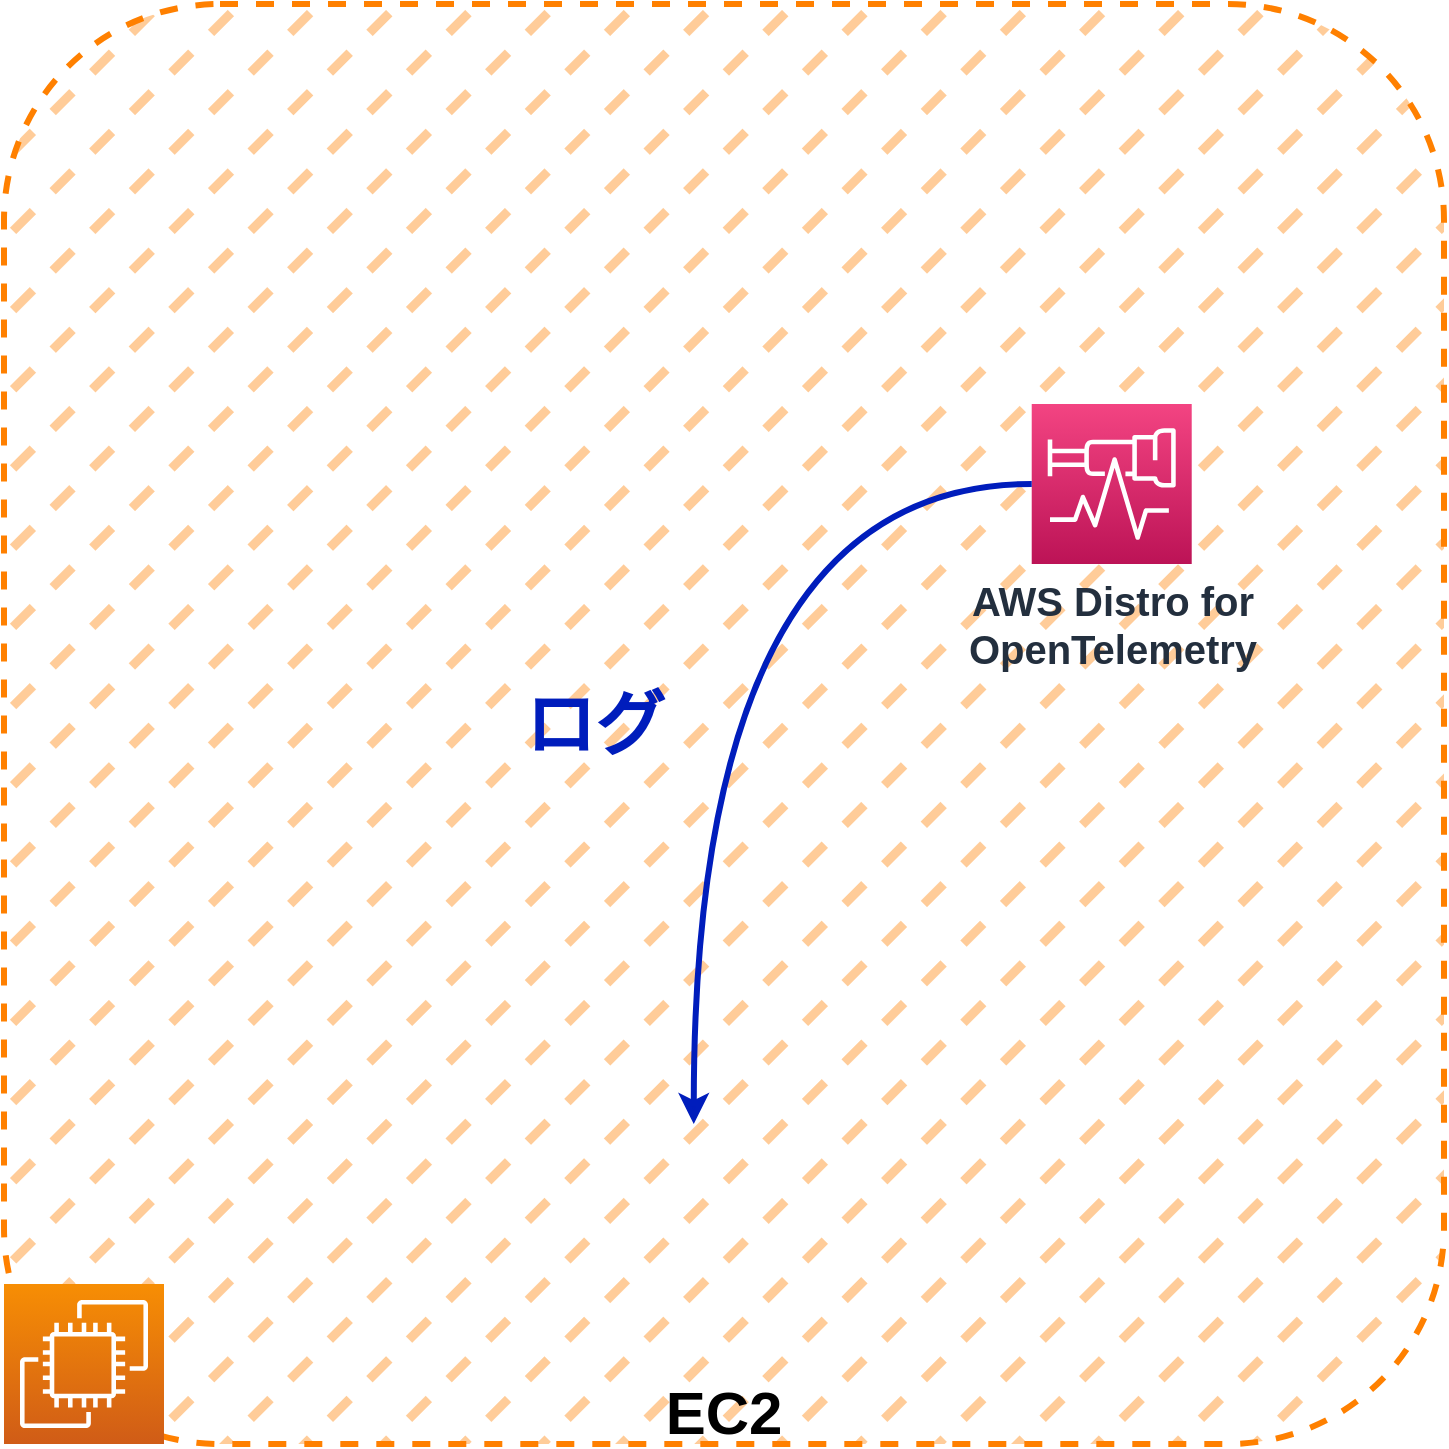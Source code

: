 <mxfile version="20.3.0" type="device"><diagram id="Ht1M8jgEwFfnCIfOTk4-" name="Page-1"><mxGraphModel dx="5550" dy="2380" grid="1" gridSize="10" guides="1" tooltips="1" connect="1" arrows="1" fold="1" page="0" pageScale="1" pageWidth="1169" pageHeight="827" math="0" shadow="0"><root><mxCell id="0"/><mxCell id="1" parent="0"/><mxCell id="HqMN1OnRuGX43zi7G45s-35" value="EC2" style="fillColor=#FFCC99;strokeColor=#FF8000;dashed=1;verticalAlign=bottom;fontStyle=1;fontColor=#000000;fontSize=30;strokeWidth=3;rounded=1;fillStyle=dashed;" parent="1" vertex="1"><mxGeometry x="-3840" y="-800" width="720" height="720" as="geometry"/></mxCell><mxCell id="-3Wo40sxnIRRl-H-h1zE-28" value="AWS Distro for&lt;br style=&quot;font-size: 20px;&quot;&gt;OpenTelemetry" style="sketch=0;points=[[0,0,0],[0.25,0,0],[0.5,0,0],[0.75,0,0],[1,0,0],[0,1,0],[0.25,1,0],[0.5,1,0],[0.75,1,0],[1,1,0],[0,0.25,0],[0,0.5,0],[0,0.75,0],[1,0.25,0],[1,0.5,0],[1,0.75,0]];points=[[0,0,0],[0.25,0,0],[0.5,0,0],[0.75,0,0],[1,0,0],[0,1,0],[0.25,1,0],[0.5,1,0],[0.75,1,0],[1,1,0],[0,0.25,0],[0,0.5,0],[0,0.75,0],[1,0.25,0],[1,0.5,0],[1,0.75,0]];outlineConnect=0;fontColor=#232F3E;gradientColor=#F34482;gradientDirection=north;fillColor=#BC1356;strokeColor=#ffffff;dashed=0;verticalLabelPosition=bottom;verticalAlign=top;align=center;html=1;fontSize=20;fontStyle=1;aspect=fixed;shape=mxgraph.aws4.resourceIcon;resIcon=mxgraph.aws4.distro_for_opentelemetry;strokeWidth=3;direction=east;" parent="1" vertex="1"><mxGeometry x="-3326.14" y="-600" width="80" height="80" as="geometry"/></mxCell><mxCell id="P_Ngmt8ddHE4MgtBuBTh-1" style="edgeStyle=orthogonalEdgeStyle;orthogonalLoop=1;jettySize=auto;html=1;exitX=0;exitY=0.5;exitDx=0;exitDy=0;entryX=0.5;entryY=0;entryDx=0;entryDy=0;strokeColor=#001DBC;strokeWidth=3;curved=1;exitPerimeter=0;" parent="1" source="-3Wo40sxnIRRl-H-h1zE-28" target="lB-DkZL8BAyBZ6bHWi9W-2" edge="1"><mxGeometry relative="1" as="geometry"><mxPoint x="-3479.995" y="-240" as="targetPoint"/></mxGeometry></mxCell><mxCell id="GyN2QCA9JK1T_fLtln7p-4" value="" style="sketch=0;points=[[0,0,0],[0.25,0,0],[0.5,0,0],[0.75,0,0],[1,0,0],[0,1,0],[0.25,1,0],[0.5,1,0],[0.75,1,0],[1,1,0],[0,0.25,0],[0,0.5,0],[0,0.75,0],[1,0.25,0],[1,0.5,0],[1,0.75,0]];outlineConnect=0;fontColor=#232F3E;gradientColor=#F78E04;gradientDirection=north;fillColor=#D05C17;strokeColor=#ffffff;dashed=0;verticalLabelPosition=bottom;verticalAlign=top;align=center;html=1;fontSize=12;fontStyle=0;aspect=fixed;shape=mxgraph.aws4.resourceIcon;resIcon=mxgraph.aws4.ec2;" parent="1" vertex="1"><mxGeometry x="-3840" y="-160" width="80" height="80" as="geometry"/></mxCell><mxCell id="lB-DkZL8BAyBZ6bHWi9W-2" value="" style="shape=image;verticalLabelPosition=bottom;labelBackgroundColor=default;verticalAlign=top;aspect=fixed;imageAspect=0;image=https://res.cloudinary.com/canonical/image/fetch/f_auto,q_auto,fl_sanitize,w_800,h_583/https://dashboard.snapcraft.io/site_media/appmedia/2020/02/logo-square.png;fontSize=20;fontStyle=1;strokeWidth=3;direction=east;" parent="1" vertex="1"><mxGeometry x="-3550" y="-240" width="109.77" height="80" as="geometry"/></mxCell><mxCell id="UEDstX9FojIZZR7VOEQs-1" value="&lt;font&gt;ログ&lt;/font&gt;" style="text;html=1;align=center;verticalAlign=middle;resizable=0;points=[];autosize=1;strokeColor=none;fillColor=none;fontStyle=1;fontSize=35;fontColor=#001DBC;" vertex="1" parent="1"><mxGeometry x="-3590" y="-470" width="90" height="60" as="geometry"/></mxCell></root></mxGraphModel></diagram></mxfile>